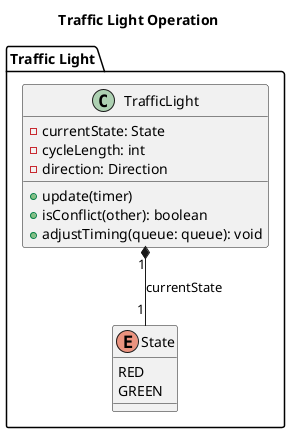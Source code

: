 @startuml traffic_light
title Traffic Light Operation

package "Traffic Light" {
  class TrafficLight {
    - currentState: State
    - cycleLength: int
    - direction: Direction
    + update(timer)
    + isConflict(other): boolean
    + adjustTiming(queue: queue): void
  }

  enum State {
    RED
    GREEN
  }

  TrafficLight "1" *-- "1" State : currentState
}
@enduml
